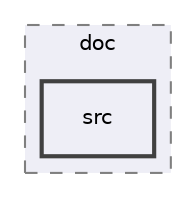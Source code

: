 digraph "/home/runner/work/ponca/ponca/src/doc/src"
{
 // INTERACTIVE_SVG=YES
 // LATEX_PDF_SIZE
  bgcolor="transparent";
  edge [fontname="Helvetica",fontsize="10",labelfontname="Helvetica",labelfontsize="10"];
  node [fontname="Helvetica",fontsize="10",shape=record];
  compound=true
  subgraph clusterdir_659facb5ea1bf65b3deecf95a0be0132 {
    graph [ bgcolor="#eeeef6", pencolor="grey50", style="filled,dashed,", label="doc", fontname="Helvetica", fontsize="10", URL="dir_659facb5ea1bf65b3deecf95a0be0132.html"]
  dir_4faad1dcd81a1ed46fbffce7dc36364d [shape=box, label="src", style="filled,bold,", fillcolor="#eeeef6", color="grey25", URL="dir_4faad1dcd81a1ed46fbffce7dc36364d.html"];
  }
}
